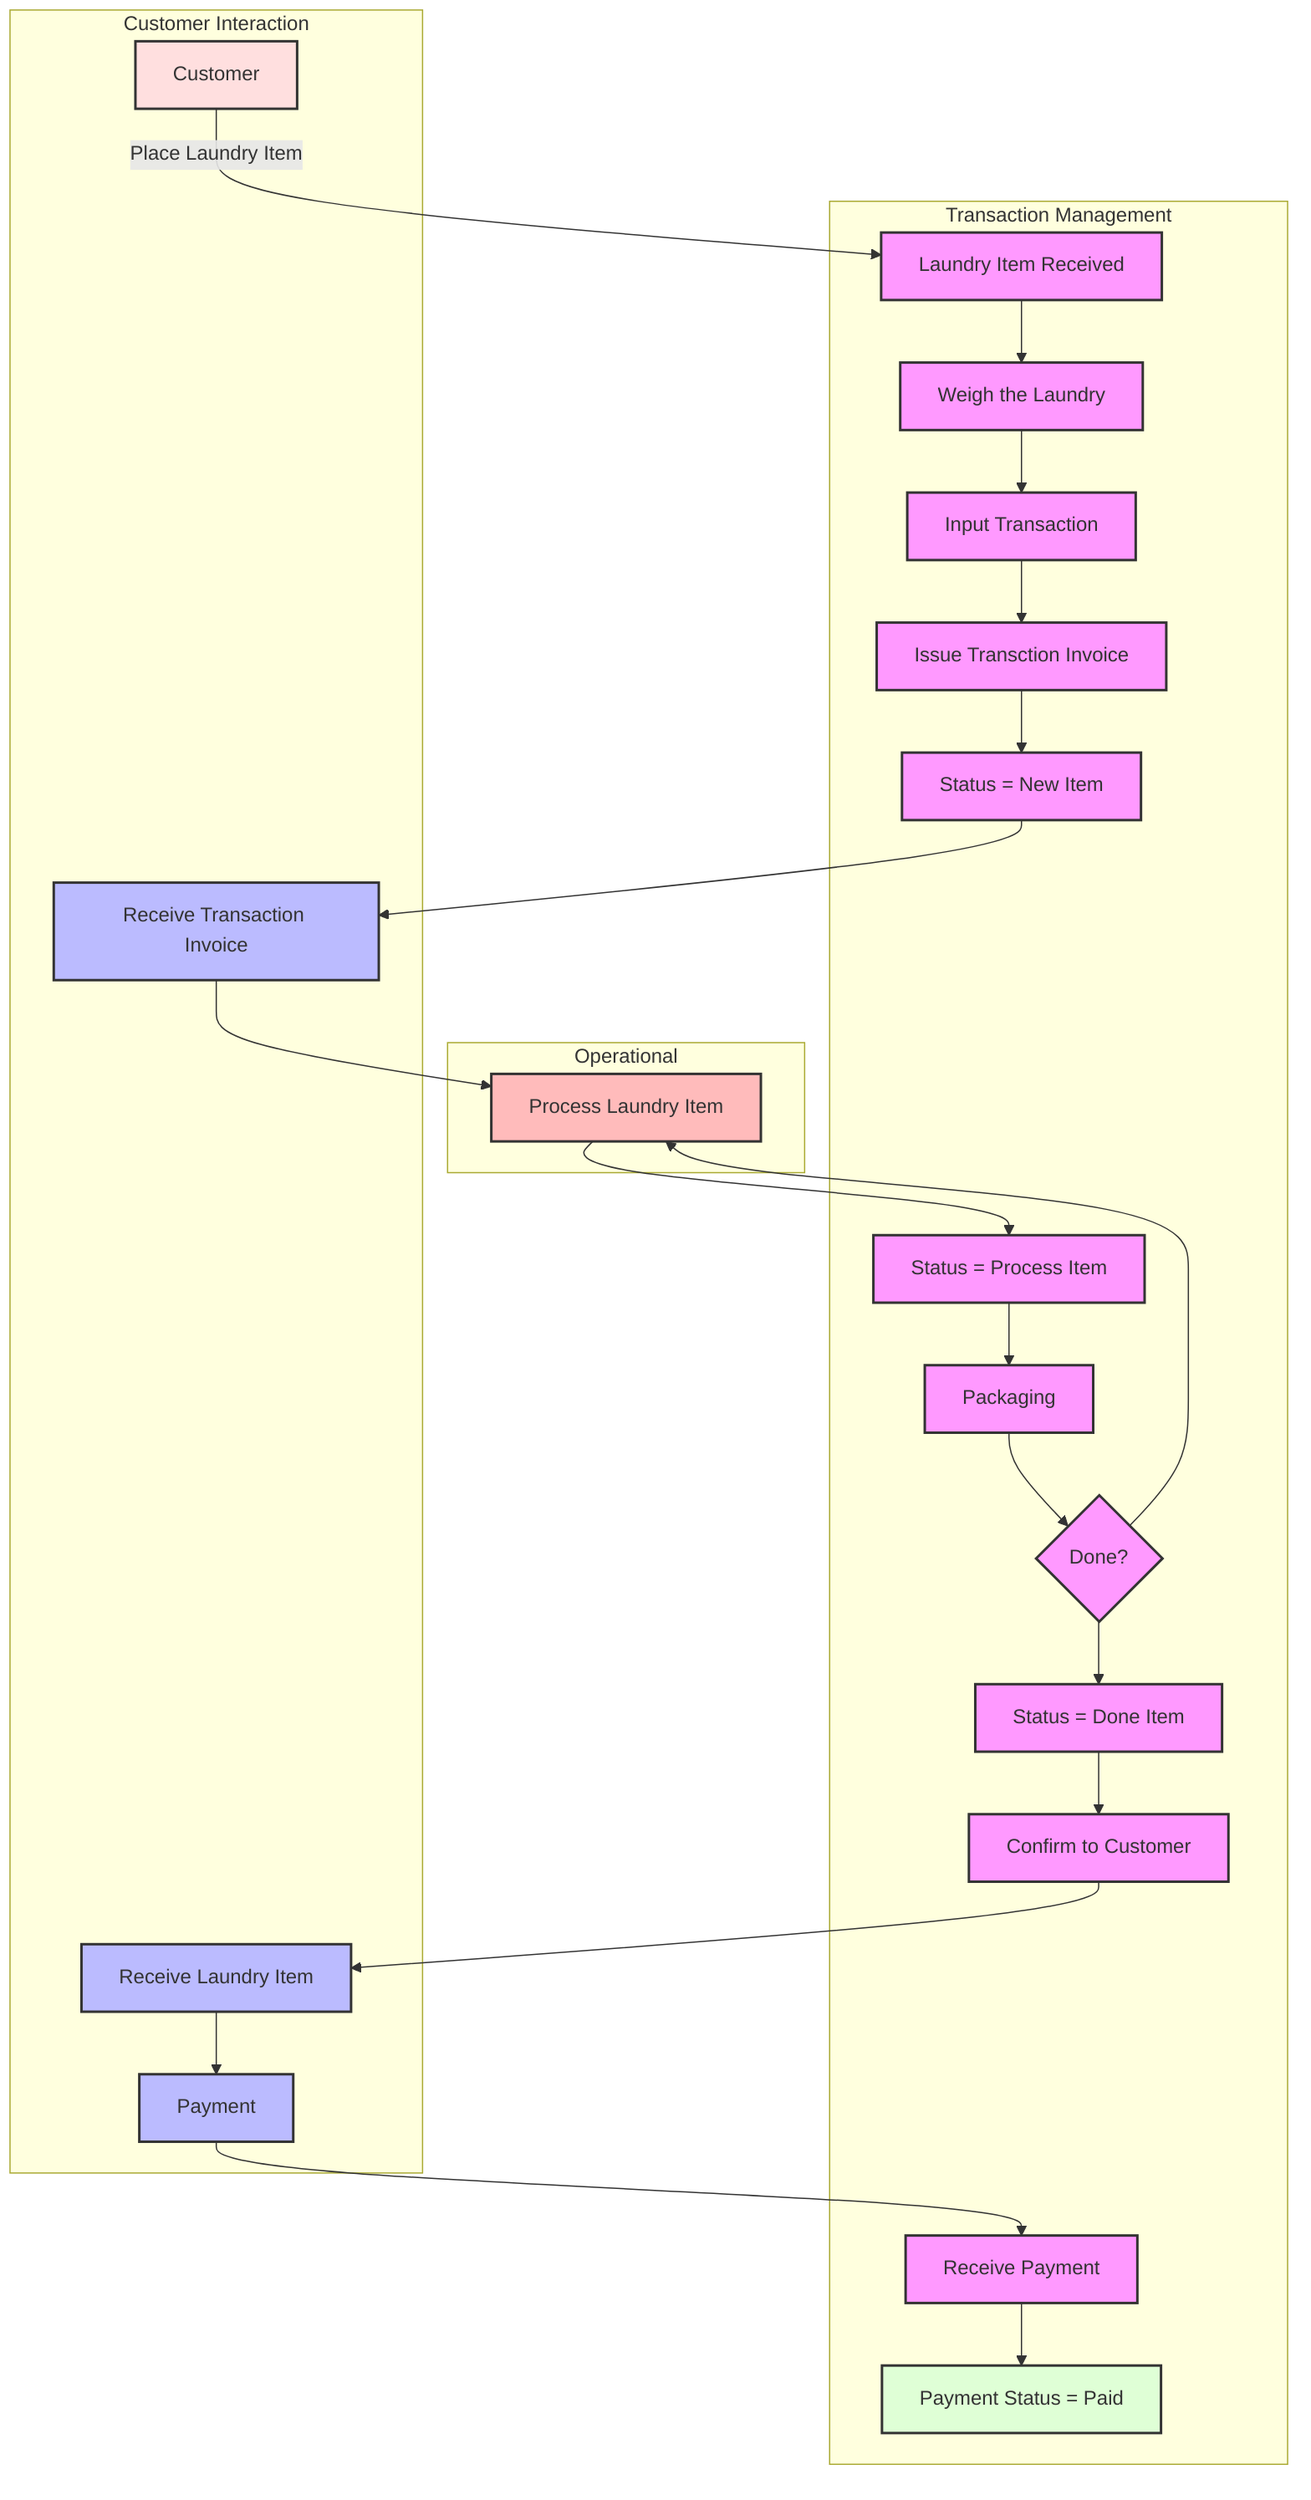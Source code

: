 graph TB
    A[Customer] -->|Place Laundry Item| B[Laundry Item Received]
    B --> C[Weigh the Laundry]
    C --> D[Input Transaction]
    D --> E[Issue Transction Invoice]
    E --> F[Status = New Item]
    F --> G[Receive Transaction Invoice]
    G --> H[Process Laundry Item]
    H --> I[Status = Process Item]
    I --> J[Packaging]
    J --> K{Done?}
    K --> L[Status = Done Item]
    K --> H[Process Laundry Item]
    L --> M[Confirm to Customer]
    M --> N[Receive Laundry Item]
    N --> O[Payment]
    O --> P[Receive Payment]
    P --> Q[Payment Status = Paid]

    subgraph Operational
        H
    end

    subgraph Transaction Management
        B
        C
        D
        E
        F
        I
        J
        K
        L
        M
        P
        Q
    end

    subgraph Customer Interaction
        A
        G
        N
        O
    end

    classDef operational fill:#fbb,stroke:#333,stroke-width:2px;
    class H operational;

    classDef process fill:#f9f,stroke:#333,stroke-width:2px;
    class B,C,D,E,F,I,J,K,L,M,P,Q process;

    classDef interaction fill:#bbf,stroke:#333,stroke-width:2px;
    class A,G,N,O interaction;
    
    style A fill:#ffdfdf,stroke:#333,stroke-width:2px
    style Q fill:#dfffd6,stroke:#333,stroke-width:2px